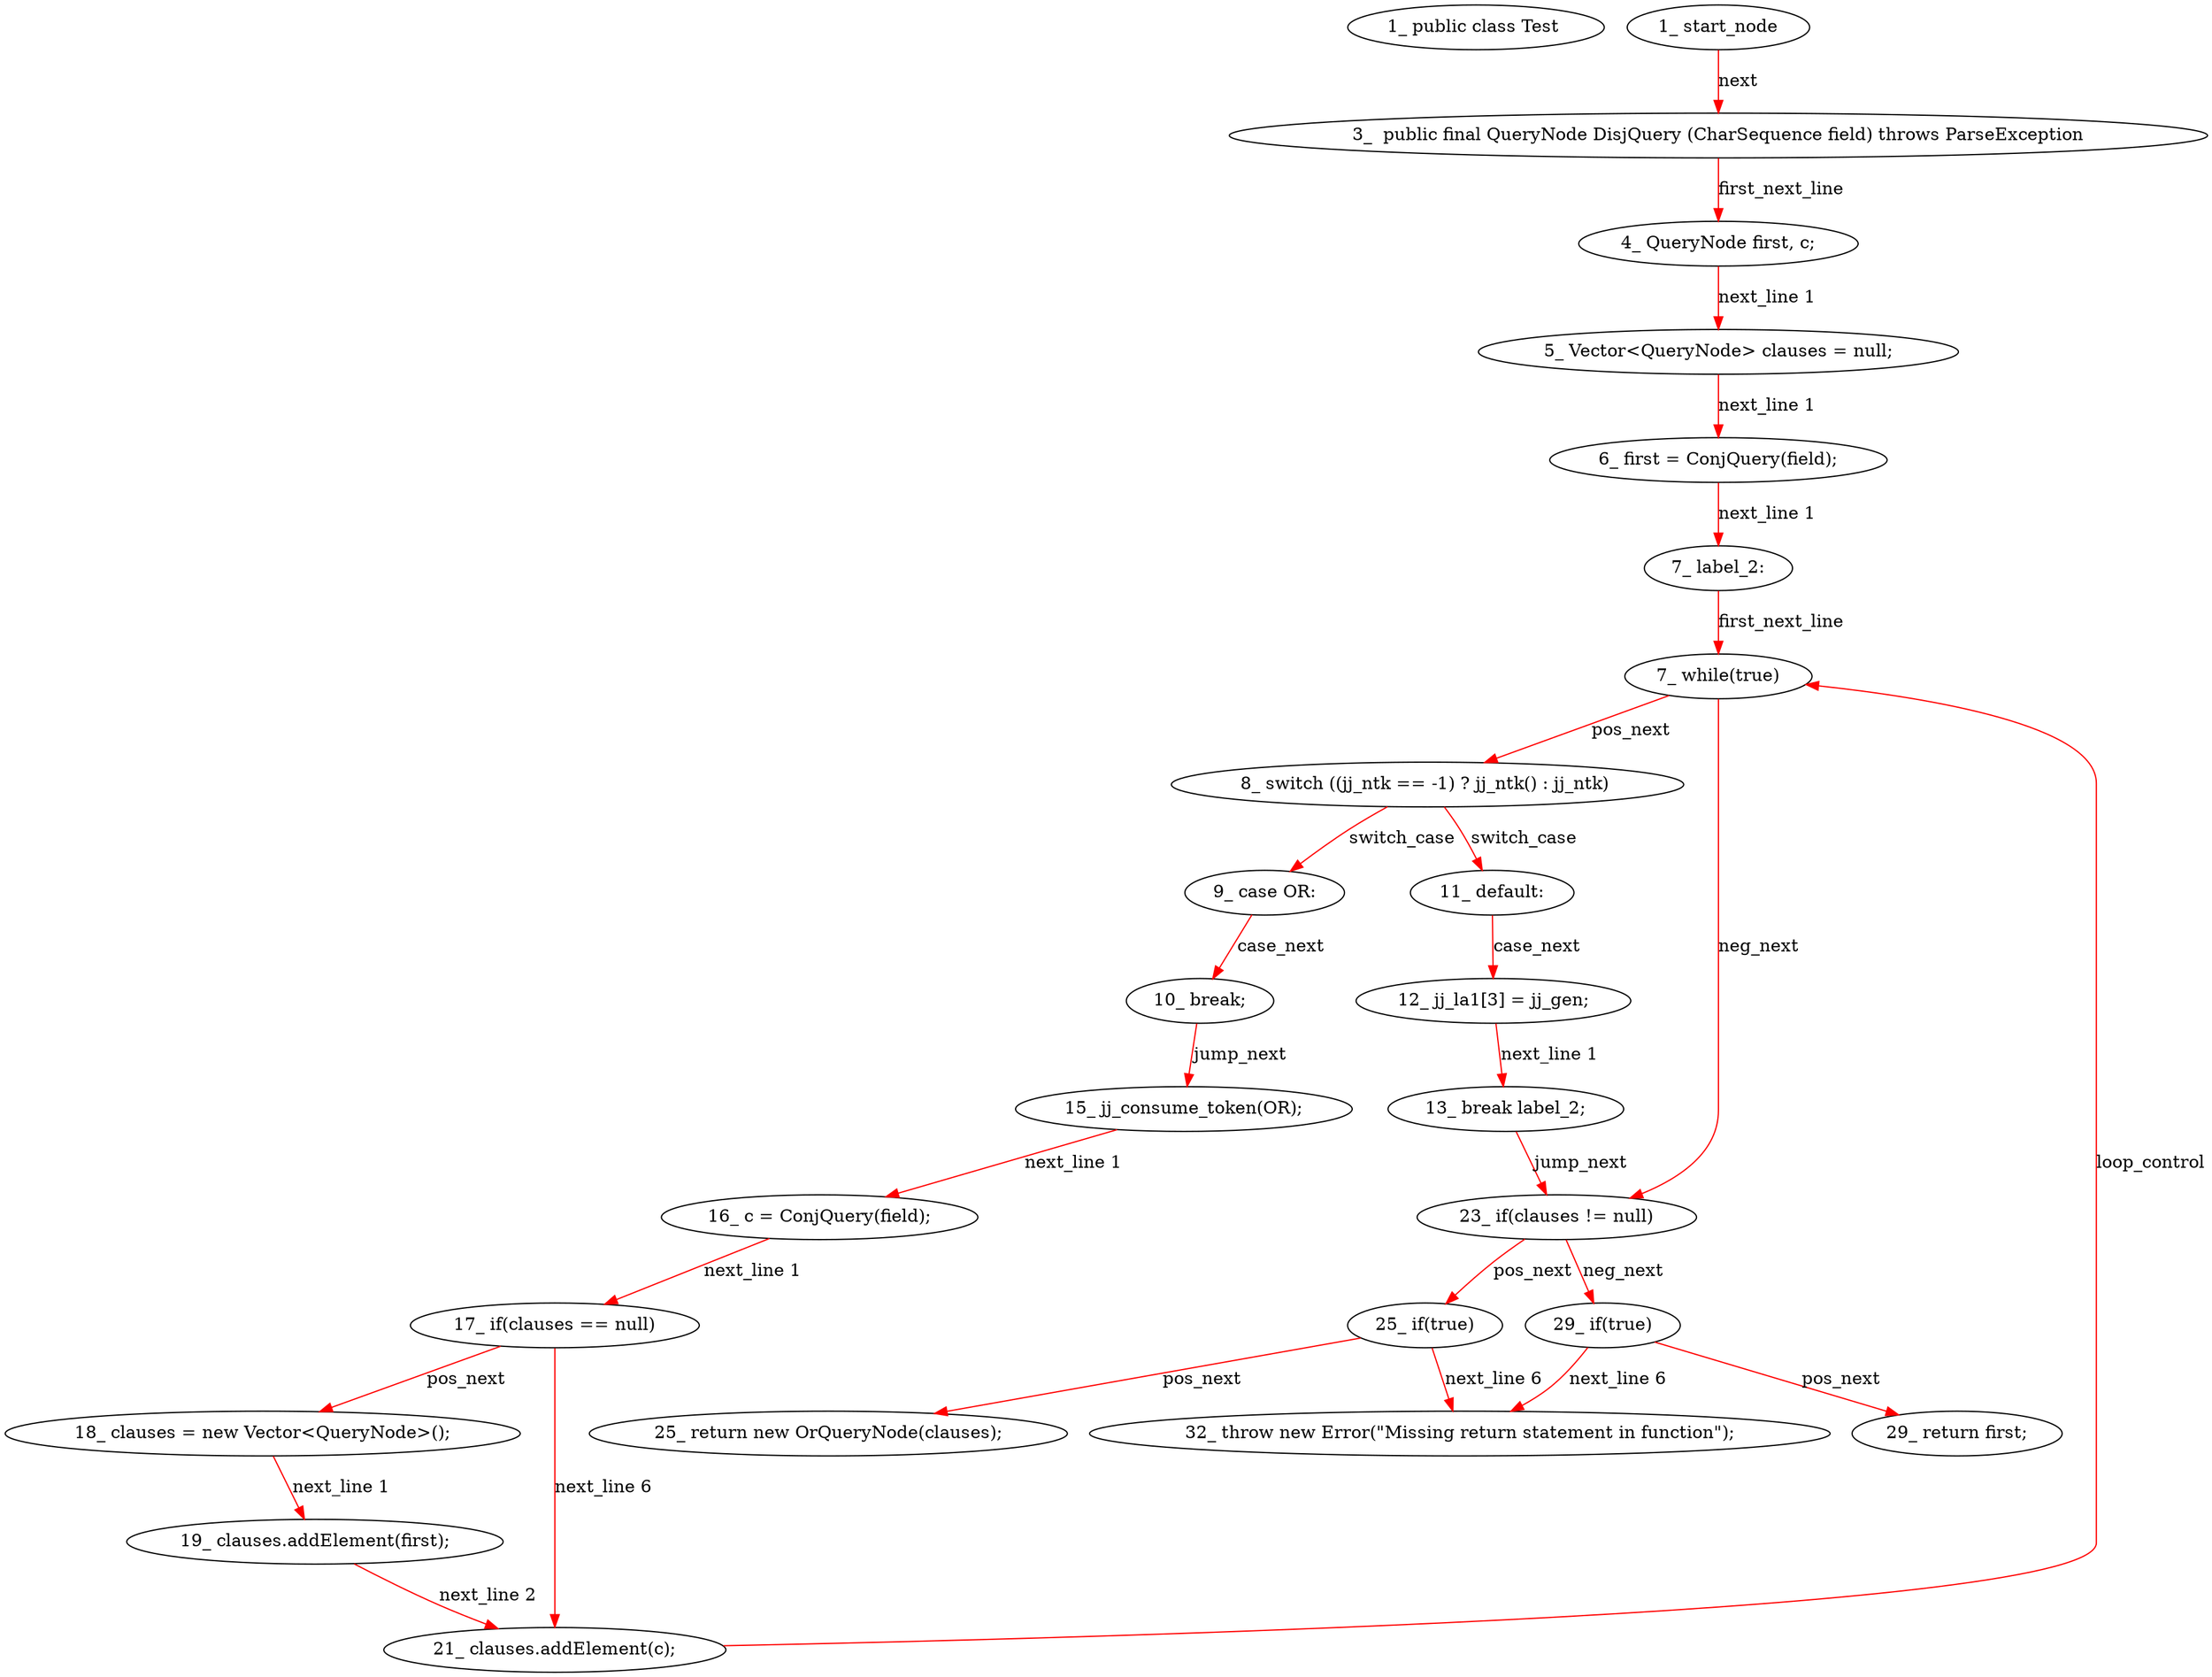digraph  {
6 [label="1_\ public\ class\ Test\ ", type_label=class_declaration];
10 [label="3_\ \ public\ final\ QueryNode\ DisjQuery\ \(CharSequence\ field\)\ throws\ ParseException", type_label=method_declaration];
21 [label="4_\ QueryNode\ first,\ c;", type_label=expression_statement];
27 [label="5_\ Vector<QueryNode>\ clauses\ =\ null;", type_label=expression_statement];
35 [label="6_\ first\ =\ ConjQuery\(field\);", type_label=expression_statement];
42 [label="7_\ label_2:", type_label=label];
44 [label="7_\ while\(true\)", type_label=while];
48 [label="8_\ switch\ \(\(jj_ntk\ ==\ \-1\)\ \?\ jj_ntk\(\)\ :\ jj_ntk\)\ ", type_label=switch];
61 [label="9_\ case\ OR:", type_label=case];
64 [label="10_\ break;", type_label=expression_statement];
65 [label="11_\ default:", type_label=case];
67 [label="12_\ jj_la1\[3\]\ =\ jj_gen;", type_label=expression_statement];
73 [label="13_\ break\ label_2;", type_label=expression_statement];
75 [label="15_\ jj_consume_token\(OR\);", type_label=expression_statement];
80 [label="16_\ c\ =\ ConjQuery\(field\);", type_label=expression_statement];
87 [label="17_\ if\(clauses\ ==\ null\)", type_label=if];
93 [label="18_\ clauses\ =\ new\ Vector<QueryNode>\(\);", type_label=expression_statement];
102 [label="19_\ clauses\.addElement\(first\);", type_label=expression_statement];
108 [label="21_\ clauses\.addElement\(c\);", type_label=expression_statement];
114 [label="23_\ if\(clauses\ !=\ null\)", type_label=if];
121 [label="25_\ if\(true\)", type_label=if];
124 [label="25_\ return\ new\ OrQueryNode\(clauses\);", type_label=return];
131 [label="29_\ if\(true\)", type_label=if];
134 [label="29_\ return\ first;", type_label=return];
136 [label="32_\ throw\ new\ Error\(\"Missing\ return\ statement\ in\ function\"\);", type_label=expression_statement];
1 [label="1_\ start_node", type_label=start];
10 -> 21  [color=red, controlflow_type=first_next_line, edge_type=CFG_edge, key=0, label=first_next_line];
21 -> 27  [color=red, controlflow_type="next_line 1", edge_type=CFG_edge, key=0, label="next_line 1"];
27 -> 35  [color=red, controlflow_type="next_line 1", edge_type=CFG_edge, key=0, label="next_line 1"];
35 -> 42  [color=red, controlflow_type="next_line 1", edge_type=CFG_edge, key=0, label="next_line 1"];
42 -> 44  [color=red, controlflow_type=first_next_line, edge_type=CFG_edge, key=0, label=first_next_line];
44 -> 48  [color=red, controlflow_type=pos_next, edge_type=CFG_edge, key=0, label=pos_next];
44 -> 114  [color=red, controlflow_type=neg_next, edge_type=CFG_edge, key=0, label=neg_next];
48 -> 61  [color=red, controlflow_type=switch_case, edge_type=CFG_edge, key=0, label=switch_case];
48 -> 65  [color=red, controlflow_type=switch_case, edge_type=CFG_edge, key=0, label=switch_case];
61 -> 64  [color=red, controlflow_type=case_next, edge_type=CFG_edge, key=0, label=case_next];
64 -> 75  [color=red, controlflow_type=jump_next, edge_type=CFG_edge, key=0, label=jump_next];
65 -> 67  [color=red, controlflow_type=case_next, edge_type=CFG_edge, key=0, label=case_next];
67 -> 73  [color=red, controlflow_type="next_line 1", edge_type=CFG_edge, key=0, label="next_line 1"];
73 -> 114  [color=red, controlflow_type=jump_next, edge_type=CFG_edge, key=0, label=jump_next];
75 -> 80  [color=red, controlflow_type="next_line 1", edge_type=CFG_edge, key=0, label="next_line 1"];
80 -> 87  [color=red, controlflow_type="next_line 1", edge_type=CFG_edge, key=0, label="next_line 1"];
87 -> 93  [color=red, controlflow_type=pos_next, edge_type=CFG_edge, key=0, label=pos_next];
87 -> 108  [color=red, controlflow_type="next_line 6", edge_type=CFG_edge, key=0, label="next_line 6"];
93 -> 102  [color=red, controlflow_type="next_line 1", edge_type=CFG_edge, key=0, label="next_line 1"];
102 -> 108  [color=red, controlflow_type="next_line 2", edge_type=CFG_edge, key=0, label="next_line 2"];
108 -> 44  [color=red, controlflow_type=loop_control, edge_type=CFG_edge, key=0, label=loop_control];
114 -> 121  [color=red, controlflow_type=pos_next, edge_type=CFG_edge, key=0, label=pos_next];
114 -> 131  [color=red, controlflow_type=neg_next, edge_type=CFG_edge, key=0, label=neg_next];
121 -> 124  [color=red, controlflow_type=pos_next, edge_type=CFG_edge, key=0, label=pos_next];
121 -> 136  [color=red, controlflow_type="next_line 6", edge_type=CFG_edge, key=0, label="next_line 6"];
131 -> 134  [color=red, controlflow_type=pos_next, edge_type=CFG_edge, key=0, label=pos_next];
131 -> 136  [color=red, controlflow_type="next_line 6", edge_type=CFG_edge, key=0, label="next_line 6"];
1 -> 10  [color=red, controlflow_type=next, edge_type=CFG_edge, key=0, label=next];
}
